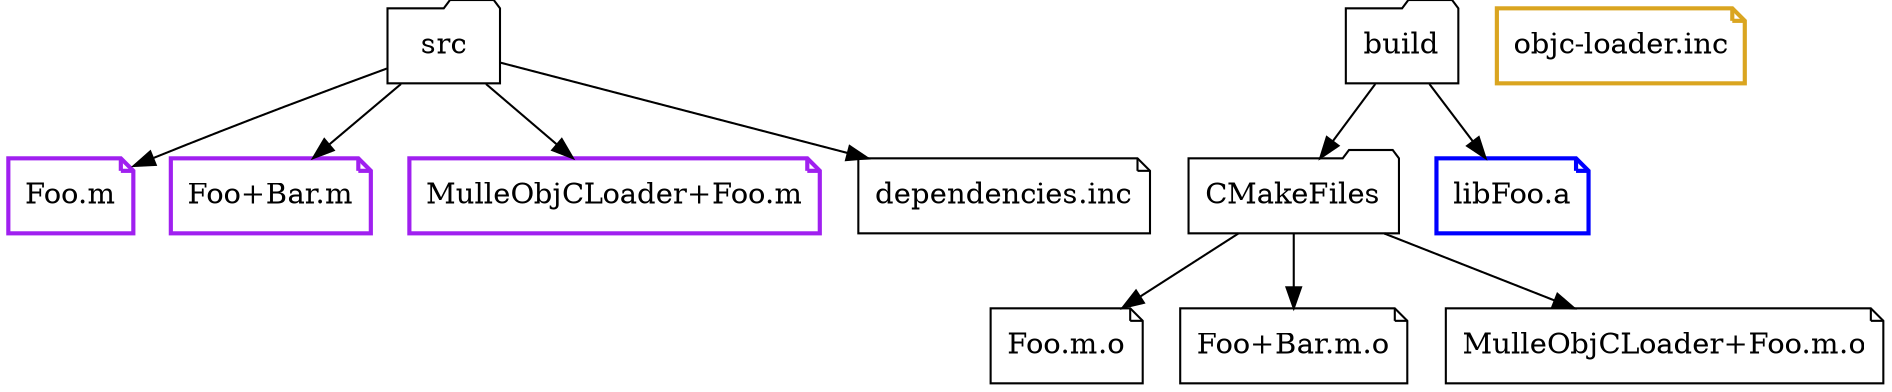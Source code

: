 digraph optimizer {

   node [ shape="note"]

   "src" -> "Foo.m"
   "src" -> "Foo+Bar.m"
   "src" -> "MulleObjCLoader+Foo.m"
   "src" -> "dependencies.inc"

   "build" -> "CMakeFiles" -> "Foo.m.o"
   "CMakeFiles" -> "Foo+Bar.m.o"
   "CMakeFiles" -> "MulleObjCLoader+Foo.m.o"
   "build" -> "libFoo.a"

   src [ shape="folder"]
   build [ shape="folder"]
   CMakeFiles [ shape="folder"]

   "Foo.m"     [ penwidth=2, color="purple" ]
   "Foo+Bar.m" [ penwidth=2, color="purple" ]
   "MulleObjCLoader+Foo.m" [ penwidth=2, color="purple" ]
   "libFoo.a"     [ penwidth=2, color="blue"]
   "objc-loader.inc" [ penwidth=2, color="goldenrod"]
}
